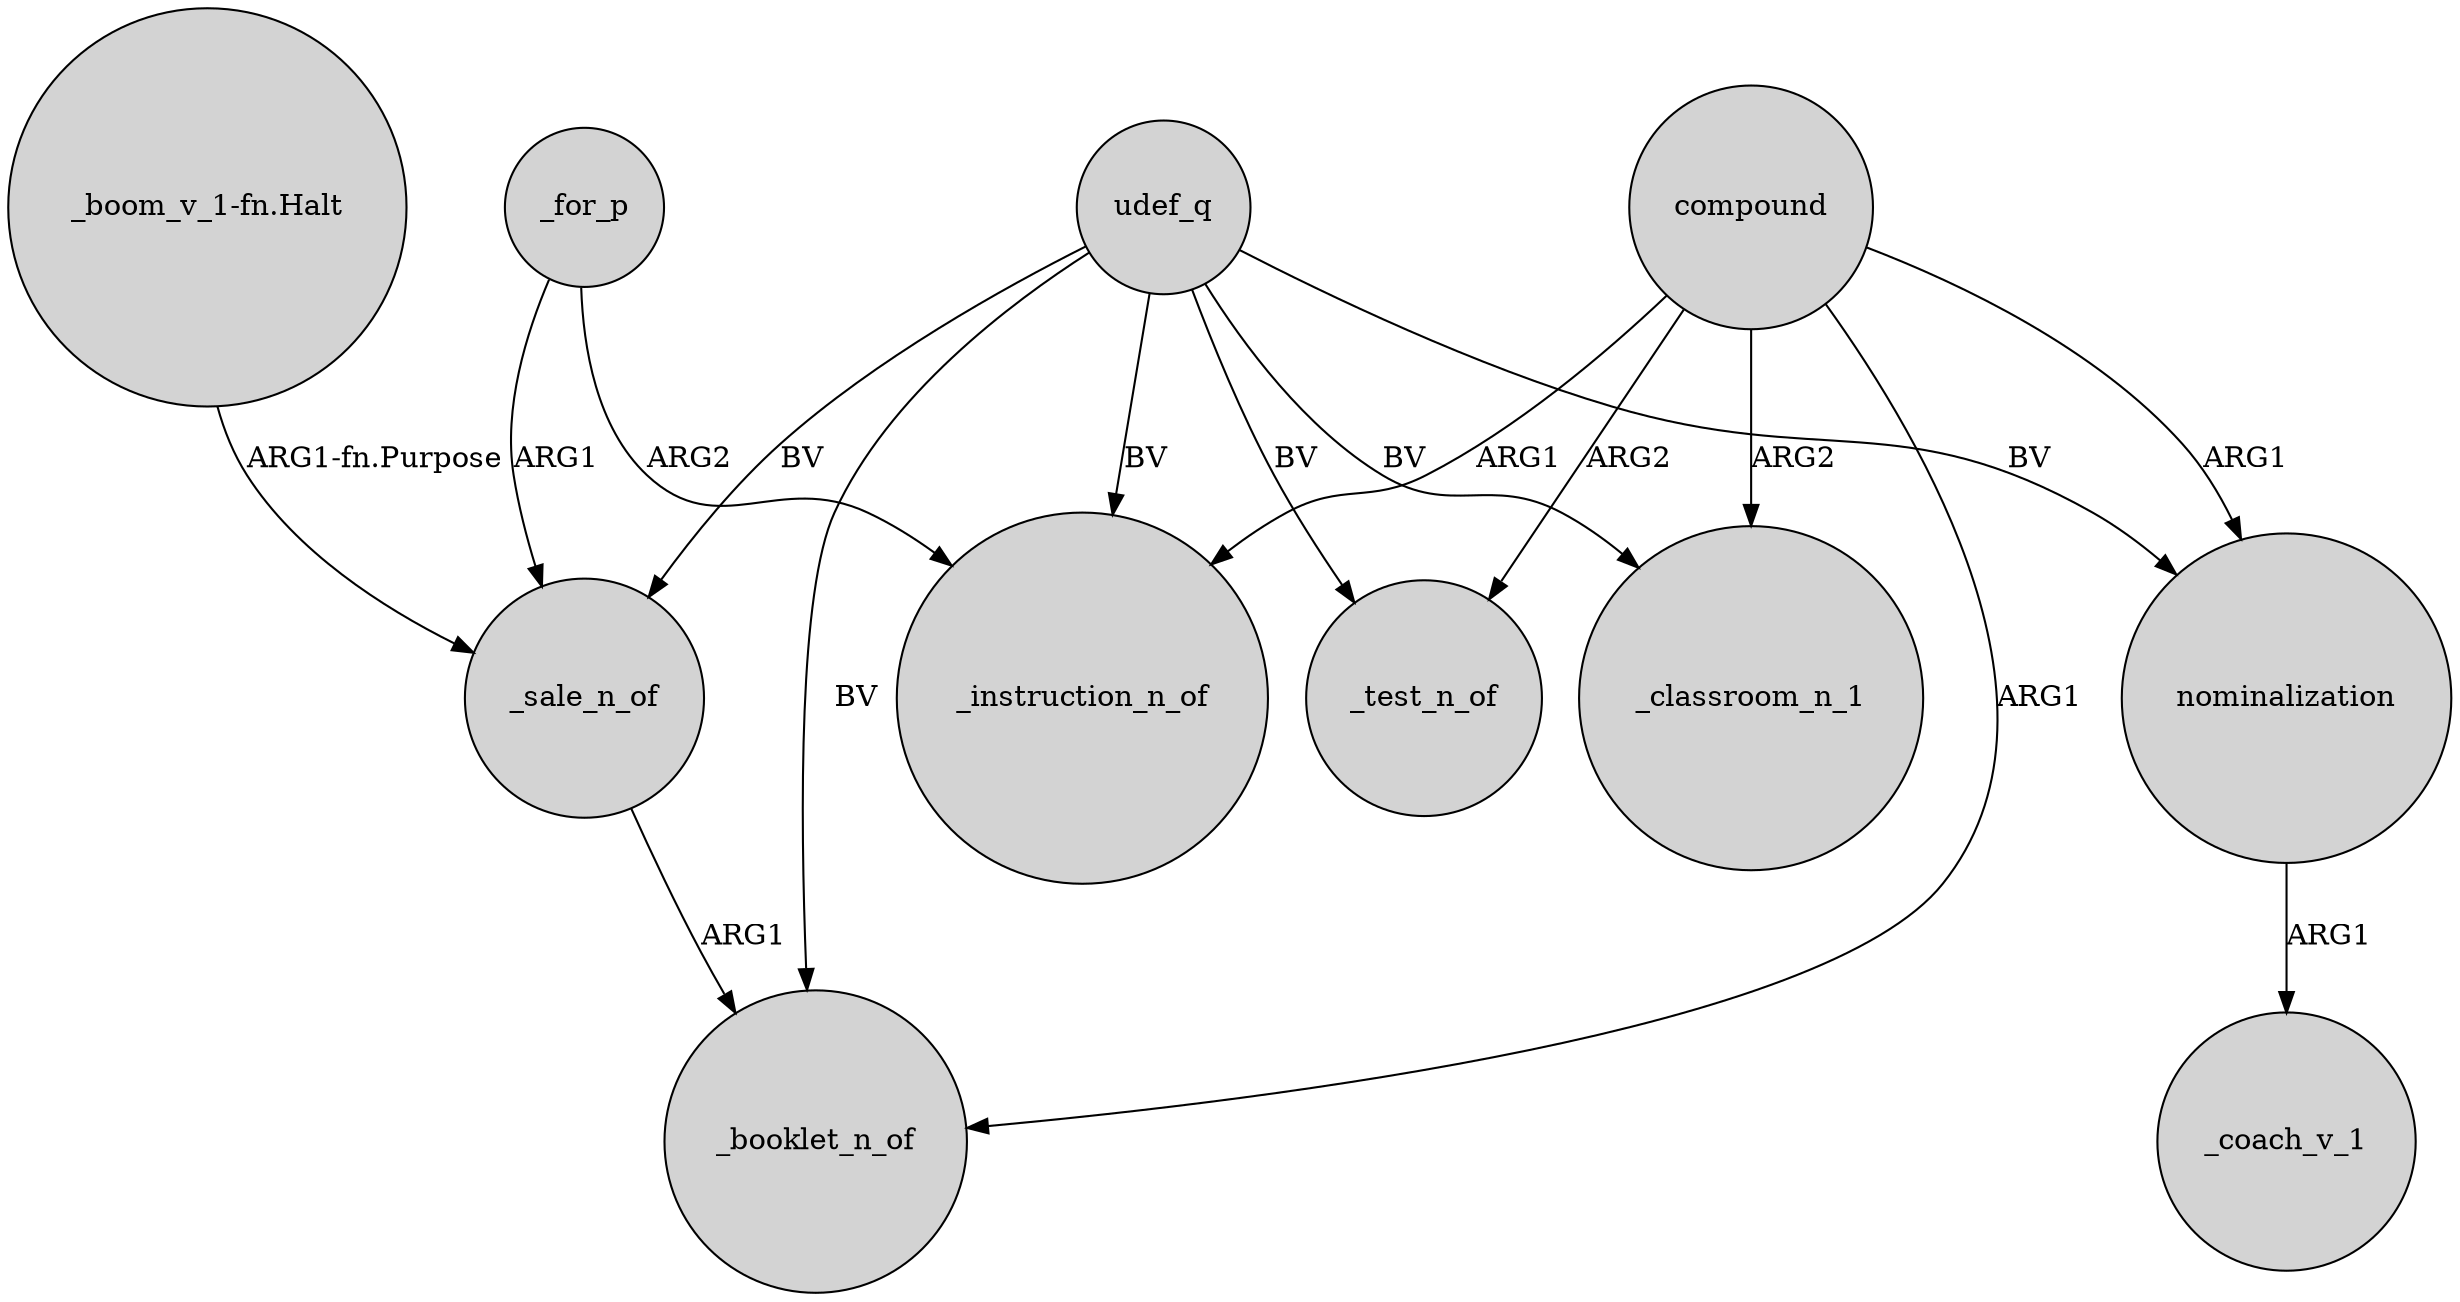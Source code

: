 digraph {
	node [shape=circle style=filled]
	compound -> _test_n_of [label=ARG2]
	_for_p -> _sale_n_of [label=ARG1]
	compound -> nominalization [label=ARG1]
	nominalization -> _coach_v_1 [label=ARG1]
	udef_q -> _instruction_n_of [label=BV]
	"_boom_v_1-fn.Halt" -> _sale_n_of [label="ARG1-fn.Purpose"]
	udef_q -> _sale_n_of [label=BV]
	udef_q -> _classroom_n_1 [label=BV]
	_for_p -> _instruction_n_of [label=ARG2]
	udef_q -> nominalization [label=BV]
	compound -> _booklet_n_of [label=ARG1]
	compound -> _instruction_n_of [label=ARG1]
	udef_q -> _test_n_of [label=BV]
	_sale_n_of -> _booklet_n_of [label=ARG1]
	compound -> _classroom_n_1 [label=ARG2]
	udef_q -> _booklet_n_of [label=BV]
}
